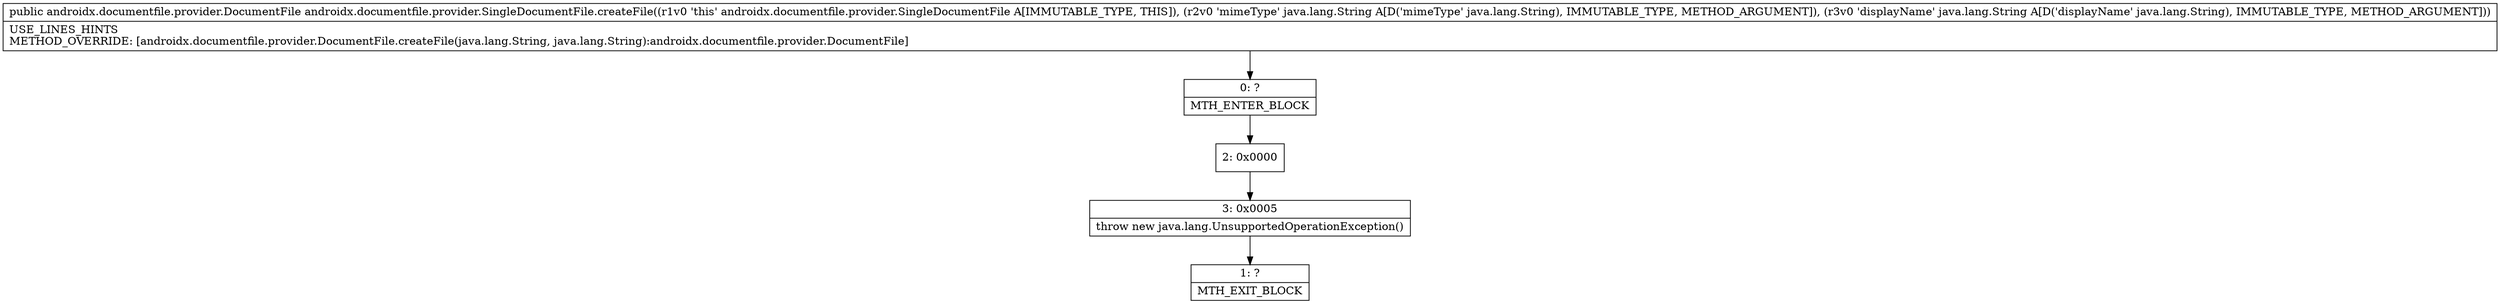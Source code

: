 digraph "CFG forandroidx.documentfile.provider.SingleDocumentFile.createFile(Ljava\/lang\/String;Ljava\/lang\/String;)Landroidx\/documentfile\/provider\/DocumentFile;" {
Node_0 [shape=record,label="{0\:\ ?|MTH_ENTER_BLOCK\l}"];
Node_2 [shape=record,label="{2\:\ 0x0000}"];
Node_3 [shape=record,label="{3\:\ 0x0005|throw new java.lang.UnsupportedOperationException()\l}"];
Node_1 [shape=record,label="{1\:\ ?|MTH_EXIT_BLOCK\l}"];
MethodNode[shape=record,label="{public androidx.documentfile.provider.DocumentFile androidx.documentfile.provider.SingleDocumentFile.createFile((r1v0 'this' androidx.documentfile.provider.SingleDocumentFile A[IMMUTABLE_TYPE, THIS]), (r2v0 'mimeType' java.lang.String A[D('mimeType' java.lang.String), IMMUTABLE_TYPE, METHOD_ARGUMENT]), (r3v0 'displayName' java.lang.String A[D('displayName' java.lang.String), IMMUTABLE_TYPE, METHOD_ARGUMENT]))  | USE_LINES_HINTS\lMETHOD_OVERRIDE: [androidx.documentfile.provider.DocumentFile.createFile(java.lang.String, java.lang.String):androidx.documentfile.provider.DocumentFile]\l}"];
MethodNode -> Node_0;Node_0 -> Node_2;
Node_2 -> Node_3;
Node_3 -> Node_1;
}

